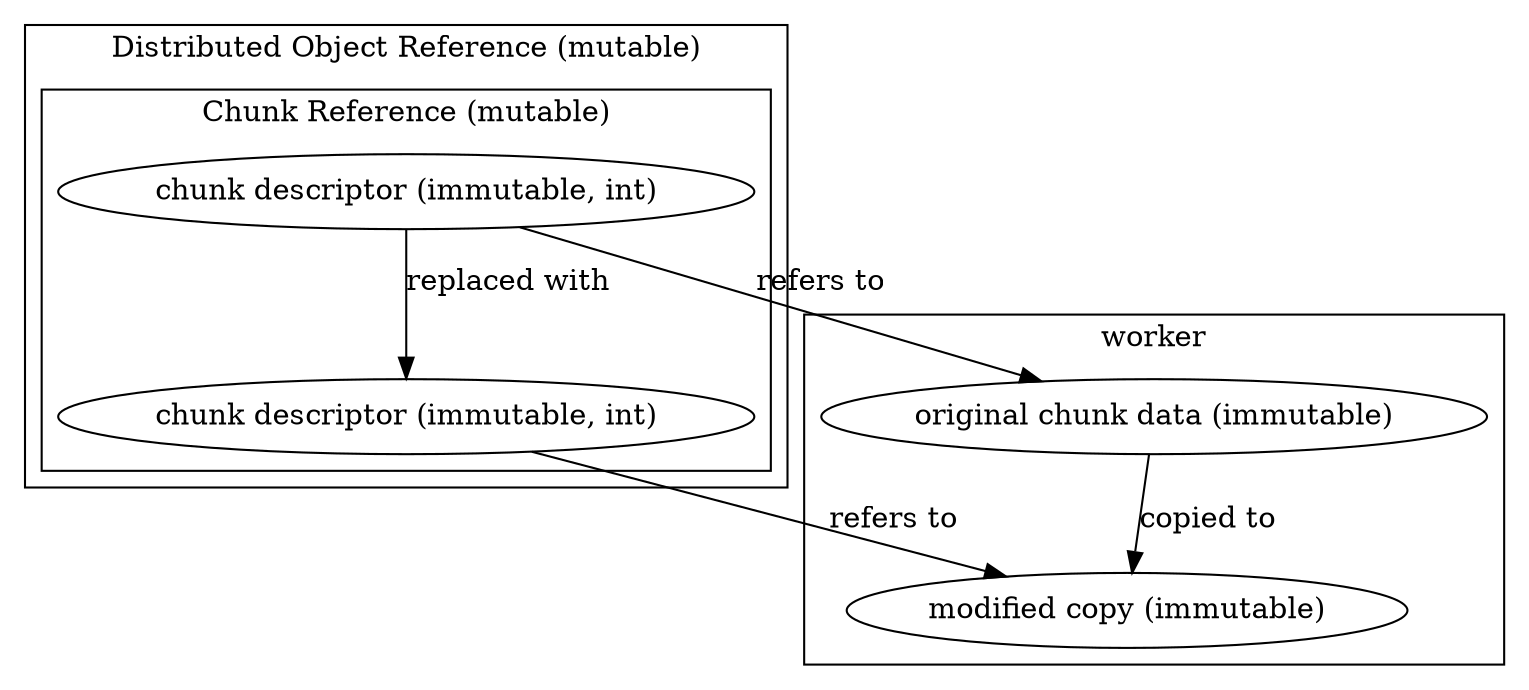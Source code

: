 digraph modref {
	subgraph cluster_dobjref {
		label="Distributed Object Reference (mutable)";

		subgraph cluster_chunkref {
			label="Chunk Reference (mutable)";

			x[label="chunk descriptor (immutable, int)"];
			xd[label="chunk descriptor (immutable, int)"];

		}
	}

	subgraph cluster_worker {
		label="worker";

		xc[label="original chunk data (immutable)"];
		xdc[label="modified copy (immutable)"];

	}

	x -> xc [label="refers to"];
	xd -> xdc [label="refers to"];
	x -> xd [label="replaced with"];
	xc-> xdc [label="copied to"];
}
